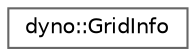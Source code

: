 digraph "Graphical Class Hierarchy"
{
 // LATEX_PDF_SIZE
  bgcolor="transparent";
  edge [fontname=Helvetica,fontsize=10,labelfontname=Helvetica,labelfontsize=10];
  node [fontname=Helvetica,fontsize=10,shape=box,height=0.2,width=0.4];
  rankdir="LR";
  Node0 [id="Node000000",label="dyno::GridInfo",height=0.2,width=0.4,color="grey40", fillcolor="white", style="filled",URL="$structdyno_1_1_grid_info.html",tooltip=" "];
}
